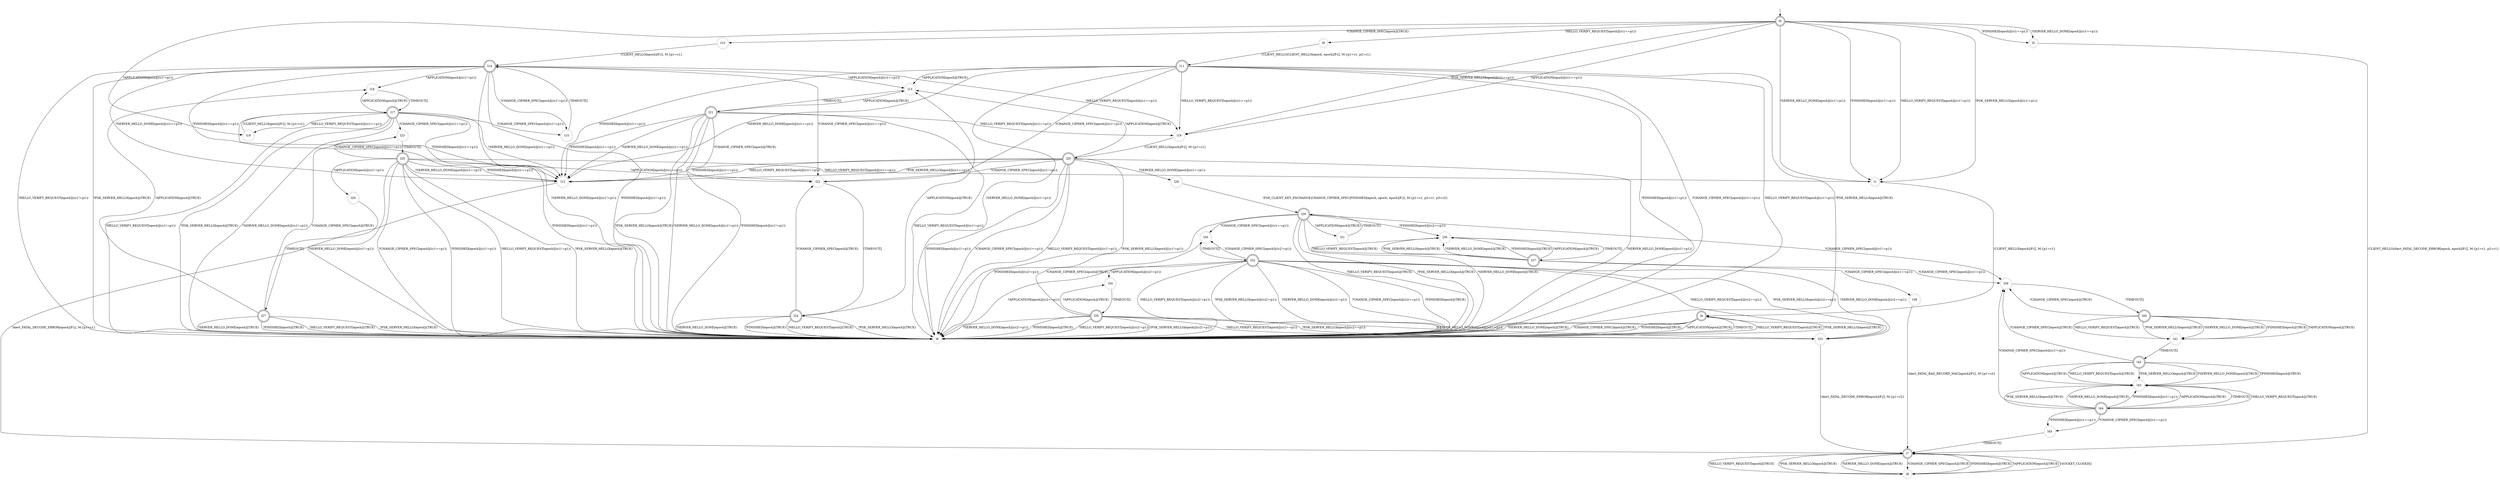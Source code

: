 digraph RA {
"" [shape=none,label=<>]
"l0" [shape=doublecircle ,style=solid]
"l1" [shape=doublecircle ,style=dotted]
"l4" [shape=doublecircle ,style=solid]
"l5" [shape=doublecircle ,style=dotted]
"l6" [shape=doublecircle ,style=dotted]
"l7" [shape=doublecircle ,style=solid]
"l8" [shape=doublecircle ,style=dotted]
"l9" [shape=doublecircle ,style=dotted]
"l10" [shape=doublecircle ,style=dotted]
"l11" [shape=doublecircle ,style=solid]
"l12" [shape=doublecircle ,style=dotted]
"l13" [shape=doublecircle ,style=dotted]
"l14" [shape=doublecircle ,style=solid]
"l15" [shape=doublecircle ,style=dotted]
"l16" [shape=doublecircle ,style=dotted]
"l17" [shape=doublecircle ,style=solid]
"l18" [shape=doublecircle ,style=dotted]
"l19" [shape=doublecircle ,style=dotted]
"l20" [shape=doublecircle ,style=solid]
"l21" [shape=doublecircle ,style=solid]
"l22" [shape=doublecircle ,style=dotted]
"l23" [shape=doublecircle ,style=dotted]
"l24" [shape=doublecircle ,style=solid]
"l25" [shape=doublecircle ,style=solid]
"l26" [shape=doublecircle ,style=dotted]
"l27" [shape=doublecircle ,style=solid]
"l28" [shape=doublecircle ,style=dotted]
"l29" [shape=doublecircle ,style=solid]
"l30" [shape=doublecircle ,style=dotted]
"l31" [shape=doublecircle ,style=dotted]
"l32" [shape=doublecircle ,style=solid]
"l33" [shape=doublecircle ,style=dotted]
"l34" [shape=doublecircle ,style=dotted]
"l35" [shape=doublecircle ,style=solid]
"l36" [shape=doublecircle ,style=dotted]
"l37" [shape=doublecircle ,style=solid]
"l38" [shape=doublecircle ,style=dotted]
"l39" [shape=doublecircle ,style=dotted]
"l40" [shape=doublecircle ,style=solid]
"l41" [shape=doublecircle ,style=dotted]
"l42" [shape=doublecircle ,style=solid]
"l43" [shape=doublecircle ,style=dotted]
"l44" [shape=doublecircle ,style=solid]
"l45" [shape=doublecircle ,style=dotted]
"" -> "l0"
"l0" -> "l1" [label=<?HELLO_VERIFY_REQUEST[epoch]|((c1!=p1))>]
"l0" -> "l9" [label=<?HELLO_VERIFY_REQUEST[epoch]|((c1==p1))>]
"l0" -> "l1" [label=<?PSK_SERVER_HELLO[epoch]|((c1!=p1))>]
"l0" -> "l19" [label=<?PSK_SERVER_HELLO[epoch]|((c1==p1))>]
"l0" -> "l1" [label=<?SERVER_HELLO_DONE[epoch]|((c1!=p1))>]
"l0" -> "l5" [label=<?SERVER_HELLO_DONE[epoch]|((c1==p1))>]
"l0" -> "l1" [label=<?FINISHED[epoch]|((c1!=p1))>]
"l0" -> "l5" [label=<?FINISHED[epoch]|((c1==p1))>]
"l0" -> "l10" [label=<?CHANGE_CIPHER_SPEC[epoch]|(TRUE)>]
"l0" -> "l18" [label=<?APPLICATION[epoch]|((c1!=p1))>]
"l0" -> "l19" [label=<?APPLICATION[epoch]|((c1==p1))>]
"l1" -> "l4" [label=<!CLIENT_HELLO[epoch]/F:[], M:{p1=c1}>]
"l4" -> "l6" [label=<?HELLO_VERIFY_REQUEST[epoch]|(TRUE)>]
"l4" -> "l6" [label=<?PSK_SERVER_HELLO[epoch]|(TRUE)>]
"l4" -> "l6" [label=<?SERVER_HELLO_DONE[epoch]|(TRUE)>]
"l4" -> "l6" [label=<?CHANGE_CIPHER_SPEC[epoch]|(TRUE)>]
"l4" -> "l6" [label=<?FINISHED[epoch]|(TRUE)>]
"l4" -> "l6" [label=<?APPLICATION[epoch]|(TRUE)>]
"l5" -> "l7" [label=<!CLIENT_HELLO|Alert_FATAL_DECODE_ERROR[epoch, epoch]/F:[], M:{p1=c1, p2=c1}>]
"l6" -> "l4" [label=<!TIMEOUT[]>]
"l7" -> "l8" [label=<?HELLO_VERIFY_REQUEST[epoch]|(TRUE)>]
"l7" -> "l8" [label=<?PSK_SERVER_HELLO[epoch]|(TRUE)>]
"l7" -> "l8" [label=<?SERVER_HELLO_DONE[epoch]|(TRUE)>]
"l7" -> "l8" [label=<?CHANGE_CIPHER_SPEC[epoch]|(TRUE)>]
"l7" -> "l8" [label=<?FINISHED[epoch]|(TRUE)>]
"l7" -> "l8" [label=<?APPLICATION[epoch]|(TRUE)>]
"l8" -> "l7" [label=<!SOCKET_CLOSED[]>]
"l9" -> "l11" [label=<!CLIENT_HELLO|CLIENT_HELLO[epoch, epoch]/F:[], M:{p1=c1, p2=c1}>]
"l10" -> "l14" [label=<!CLIENT_HELLO[epoch]/F:[], M:{p1=c1}>]
"l11" -> "l6" [label=<?HELLO_VERIFY_REQUEST[epoch]|((c1!=p1))>]
"l11" -> "l19" [label=<?HELLO_VERIFY_REQUEST[epoch]|((c1==p1))>]
"l11" -> "l6" [label=<?PSK_SERVER_HELLO[epoch]|(TRUE)>]
"l11" -> "l6" [label=<?SERVER_HELLO_DONE[epoch]|((c1!=p1))>]
"l11" -> "l12" [label=<?SERVER_HELLO_DONE[epoch]|((c1==p1))>]
"l11" -> "l6" [label=<?FINISHED[epoch]|((c1!=p1))>]
"l11" -> "l12" [label=<?FINISHED[epoch]|((c1==p1))>]
"l11" -> "l6" [label=<?CHANGE_CIPHER_SPEC[epoch]|((c1==p1))>]
"l11" -> "l22" [label=<?CHANGE_CIPHER_SPEC[epoch]|((c1!=p1))>]
"l11" -> "l13" [label=<?APPLICATION[epoch]|(TRUE)>]
"l12" -> "l7" [label=<!Alert_FATAL_DECODE_ERROR[epoch]/F:[], M:{p1=c1}>]
"l13" -> "l21" [label=<!TIMEOUT[]>]
"l14" -> "l6" [label=<?HELLO_VERIFY_REQUEST[epoch]|((c1!=p1))>]
"l14" -> "l19" [label=<?HELLO_VERIFY_REQUEST[epoch]|((c1==p1))>]
"l14" -> "l6" [label=<?PSK_SERVER_HELLO[epoch]|(TRUE)>]
"l14" -> "l6" [label=<?SERVER_HELLO_DONE[epoch]|((c1!=p1))>]
"l14" -> "l12" [label=<?SERVER_HELLO_DONE[epoch]|((c1==p1))>]
"l14" -> "l6" [label=<?FINISHED[epoch]|((c1!=p1))>]
"l14" -> "l12" [label=<?FINISHED[epoch]|((c1==p1))>]
"l14" -> "l13" [label=<?APPLICATION[epoch]|((c1==p1))>]
"l14" -> "l16" [label=<?APPLICATION[epoch]|((c1!=p1))>]
"l14" -> "l15" [label=<?CHANGE_CIPHER_SPEC[epoch]|((c1!=p1))>]
"l14" -> "l22" [label=<?CHANGE_CIPHER_SPEC[epoch]|((c1==p1))>]
"l15" -> "l14" [label=<!TIMEOUT[]>]
"l16" -> "l17" [label=<!TIMEOUT[]>]
"l17" -> "l6" [label=<?HELLO_VERIFY_REQUEST[epoch]|((c1!=p1))>]
"l17" -> "l18" [label=<?HELLO_VERIFY_REQUEST[epoch]|((c1==p1))>]
"l17" -> "l6" [label=<?PSK_SERVER_HELLO[epoch]|(TRUE)>]
"l17" -> "l6" [label=<?SERVER_HELLO_DONE[epoch]|((c1!=p1))>]
"l17" -> "l12" [label=<?SERVER_HELLO_DONE[epoch]|((c1==p1))>]
"l17" -> "l6" [label=<?FINISHED[epoch]|((c1!=p1))>]
"l17" -> "l12" [label=<?FINISHED[epoch]|((c1==p1))>]
"l17" -> "l15" [label=<?CHANGE_CIPHER_SPEC[epoch]|((c1!=p1))>]
"l17" -> "l23" [label=<?CHANGE_CIPHER_SPEC[epoch]|((c1==p1))>]
"l17" -> "l16" [label=<?APPLICATION[epoch]|(TRUE)>]
"l18" -> "l17" [label=<!CLIENT_HELLO[epoch]/F:[], M:{p1=c1}>]
"l19" -> "l20" [label=<!CLIENT_HELLO[epoch]/F:[], M:{p1=c1}>]
"l20" -> "l6" [label=<?HELLO_VERIFY_REQUEST[epoch]|((c1!=p1))>]
"l20" -> "l12" [label=<?HELLO_VERIFY_REQUEST[epoch]|((c1==p1))>]
"l20" -> "l6" [label=<?PSK_SERVER_HELLO[epoch]|((c1!=p1))>]
"l20" -> "l12" [label=<?PSK_SERVER_HELLO[epoch]|((c1==p1))>]
"l20" -> "l6" [label=<?SERVER_HELLO_DONE[epoch]|((c1!=p1))>]
"l20" -> "l28" [label=<?SERVER_HELLO_DONE[epoch]|((c1==p1))>]
"l20" -> "l6" [label=<?FINISHED[epoch]|((c1!=p1))>]
"l20" -> "l12" [label=<?FINISHED[epoch]|((c1==p1))>]
"l20" -> "l6" [label=<?CHANGE_CIPHER_SPEC[epoch]|((c1==p1))>]
"l20" -> "l22" [label=<?CHANGE_CIPHER_SPEC[epoch]|((c1!=p1))>]
"l20" -> "l13" [label=<?APPLICATION[epoch]|(TRUE)>]
"l21" -> "l6" [label=<?HELLO_VERIFY_REQUEST[epoch]|((c1!=p1))>]
"l21" -> "l19" [label=<?HELLO_VERIFY_REQUEST[epoch]|((c1==p1))>]
"l21" -> "l6" [label=<?PSK_SERVER_HELLO[epoch]|(TRUE)>]
"l21" -> "l6" [label=<?SERVER_HELLO_DONE[epoch]|((c1!=p1))>]
"l21" -> "l12" [label=<?SERVER_HELLO_DONE[epoch]|((c1==p1))>]
"l21" -> "l6" [label=<?FINISHED[epoch]|((c1!=p1))>]
"l21" -> "l12" [label=<?FINISHED[epoch]|((c1==p1))>]
"l21" -> "l13" [label=<?APPLICATION[epoch]|(TRUE)>]
"l21" -> "l22" [label=<?CHANGE_CIPHER_SPEC[epoch]|(TRUE)>]
"l22" -> "l24" [label=<!TIMEOUT[]>]
"l23" -> "l25" [label=<!TIMEOUT[]>]
"l24" -> "l6" [label=<?HELLO_VERIFY_REQUEST[epoch]|(TRUE)>]
"l24" -> "l6" [label=<?PSK_SERVER_HELLO[epoch]|(TRUE)>]
"l24" -> "l6" [label=<?SERVER_HELLO_DONE[epoch]|(TRUE)>]
"l24" -> "l6" [label=<?FINISHED[epoch]|(TRUE)>]
"l24" -> "l13" [label=<?APPLICATION[epoch]|(TRUE)>]
"l24" -> "l22" [label=<?CHANGE_CIPHER_SPEC[epoch]|(TRUE)>]
"l25" -> "l1" [label=<?HELLO_VERIFY_REQUEST[epoch]|((c1==p1))>]
"l25" -> "l6" [label=<?HELLO_VERIFY_REQUEST[epoch]|((c1!=p1))>]
"l25" -> "l6" [label=<?PSK_SERVER_HELLO[epoch]|(TRUE)>]
"l25" -> "l6" [label=<?SERVER_HELLO_DONE[epoch]|((c1!=p1))>]
"l25" -> "l12" [label=<?SERVER_HELLO_DONE[epoch]|((c1==p1))>]
"l25" -> "l6" [label=<?CHANGE_CIPHER_SPEC[epoch]|((c1==p1))>]
"l25" -> "l23" [label=<?CHANGE_CIPHER_SPEC[epoch]|((c1!=p1))>]
"l25" -> "l6" [label=<?FINISHED[epoch]|((c1!=p1))>]
"l25" -> "l12" [label=<?FINISHED[epoch]|((c1==p1))>]
"l25" -> "l22" [label=<?APPLICATION[epoch]|((c1==p1))>]
"l25" -> "l26" [label=<?APPLICATION[epoch]|((c1!=p1))>]
"l26" -> "l27" [label=<!TIMEOUT[]>]
"l27" -> "l6" [label=<?HELLO_VERIFY_REQUEST[epoch]|(TRUE)>]
"l27" -> "l6" [label=<?PSK_SERVER_HELLO[epoch]|(TRUE)>]
"l27" -> "l6" [label=<?SERVER_HELLO_DONE[epoch]|(TRUE)>]
"l27" -> "l6" [label=<?FINISHED[epoch]|(TRUE)>]
"l27" -> "l16" [label=<?APPLICATION[epoch]|(TRUE)>]
"l27" -> "l23" [label=<?CHANGE_CIPHER_SPEC[epoch]|(TRUE)>]
"l28" -> "l29" [label=<!PSK_CLIENT_KEY_EXCHANGE|CHANGE_CIPHER_SPEC|FINISHED[epoch, epoch, epoch]/F:[], M:{p1=c1, p2=c1, p3=c2}>]
"l29" -> "l6" [label=<?HELLO_VERIFY_REQUEST[epoch]|(TRUE)>]
"l29" -> "l6" [label=<?PSK_SERVER_HELLO[epoch]|(TRUE)>]
"l29" -> "l6" [label=<?SERVER_HELLO_DONE[epoch]|(TRUE)>]
"l29" -> "l6" [label=<?FINISHED[epoch]|((c2!=p1))>]
"l29" -> "l36" [label=<?FINISHED[epoch]|((c2==p1))>]
"l29" -> "l30" [label=<?CHANGE_CIPHER_SPEC[epoch]|((c1==p1))>]
"l29" -> "l39" [label=<?CHANGE_CIPHER_SPEC[epoch]|((c1!=p1))>]
"l29" -> "l31" [label=<?APPLICATION[epoch]|(TRUE)>]
"l30" -> "l32" [label=<!TIMEOUT[]>]
"l31" -> "l29" [label=<!TIMEOUT[]>]
"l32" -> "l6" [label=<?HELLO_VERIFY_REQUEST[epoch]|((c2!=p1))>]
"l32" -> "l33" [label=<?HELLO_VERIFY_REQUEST[epoch]|((c2==p1))>]
"l32" -> "l6" [label=<?PSK_SERVER_HELLO[epoch]|((c2!=p1))>]
"l32" -> "l33" [label=<?PSK_SERVER_HELLO[epoch]|((c2==p1))>]
"l32" -> "l6" [label=<?SERVER_HELLO_DONE[epoch]|((c2!=p1))>]
"l32" -> "l33" [label=<?SERVER_HELLO_DONE[epoch]|((c2==p1))>]
"l32" -> "l6" [label=<?CHANGE_CIPHER_SPEC[epoch]|((c2==p1))>]
"l32" -> "l30" [label=<?CHANGE_CIPHER_SPEC[epoch]|((c2!=p1))>]
"l32" -> "l6" [label=<?FINISHED[epoch]|(TRUE)>]
"l32" -> "l6" [label=<?APPLICATION[epoch]|((c2==p1))>]
"l32" -> "l34" [label=<?APPLICATION[epoch]|((c2!=p1))>]
"l33" -> "l7" [label=<!Alert_FATAL_DECODE_ERROR[epoch]/F:[], M:{p1=c2}>]
"l34" -> "l35" [label=<!TIMEOUT[]>]
"l35" -> "l6" [label=<?HELLO_VERIFY_REQUEST[epoch]|((c2!=p1))>]
"l35" -> "l33" [label=<?HELLO_VERIFY_REQUEST[epoch]|((c2==p1))>]
"l35" -> "l6" [label=<?PSK_SERVER_HELLO[epoch]|((c2!=p1))>]
"l35" -> "l33" [label=<?PSK_SERVER_HELLO[epoch]|((c2==p1))>]
"l35" -> "l6" [label=<?SERVER_HELLO_DONE[epoch]|((c2!=p1))>]
"l35" -> "l33" [label=<?SERVER_HELLO_DONE[epoch]|((c2==p1))>]
"l35" -> "l6" [label=<?FINISHED[epoch]|(TRUE)>]
"l35" -> "l30" [label=<?CHANGE_CIPHER_SPEC[epoch]|(TRUE)>]
"l35" -> "l34" [label=<?APPLICATION[epoch]|(TRUE)>]
"l36" -> "l37" [label=<!TIMEOUT[]>]
"l37" -> "l36" [label=<?HELLO_VERIFY_REQUEST[epoch]|(TRUE)>]
"l37" -> "l36" [label=<?PSK_SERVER_HELLO[epoch]|(TRUE)>]
"l37" -> "l36" [label=<?SERVER_HELLO_DONE[epoch]|(TRUE)>]
"l37" -> "l36" [label=<?FINISHED[epoch]|(TRUE)>]
"l37" -> "l36" [label=<?APPLICATION[epoch]|(TRUE)>]
"l37" -> "l38" [label=<?CHANGE_CIPHER_SPEC[epoch]|((c1==p1))>]
"l37" -> "l39" [label=<?CHANGE_CIPHER_SPEC[epoch]|((c1!=p1))>]
"l38" -> "l7" [label=<!Alert_FATAL_BAD_RECORD_MAC[epoch]/F:[], M:{p1=c2}>]
"l39" -> "l40" [label=<!TIMEOUT[]>]
"l40" -> "l39" [label=<?CHANGE_CIPHER_SPEC[epoch]|(TRUE)>]
"l40" -> "l41" [label=<?HELLO_VERIFY_REQUEST[epoch]|(TRUE)>]
"l40" -> "l41" [label=<?PSK_SERVER_HELLO[epoch]|(TRUE)>]
"l40" -> "l41" [label=<?SERVER_HELLO_DONE[epoch]|(TRUE)>]
"l40" -> "l41" [label=<?FINISHED[epoch]|(TRUE)>]
"l40" -> "l41" [label=<?APPLICATION[epoch]|(TRUE)>]
"l41" -> "l42" [label=<!TIMEOUT[]>]
"l42" -> "l39" [label=<?CHANGE_CIPHER_SPEC[epoch]|(TRUE)>]
"l42" -> "l43" [label=<?HELLO_VERIFY_REQUEST[epoch]|(TRUE)>]
"l42" -> "l43" [label=<?PSK_SERVER_HELLO[epoch]|(TRUE)>]
"l42" -> "l43" [label=<?SERVER_HELLO_DONE[epoch]|(TRUE)>]
"l42" -> "l43" [label=<?FINISHED[epoch]|(TRUE)>]
"l42" -> "l43" [label=<?APPLICATION[epoch]|(TRUE)>]
"l43" -> "l44" [label=<!TIMEOUT[]>]
"l44" -> "l39" [label=<?CHANGE_CIPHER_SPEC[epoch]|((c1!=p1))>]
"l44" -> "l45" [label=<?CHANGE_CIPHER_SPEC[epoch]|((c1==p1))>]
"l44" -> "l43" [label=<?HELLO_VERIFY_REQUEST[epoch]|(TRUE)>]
"l44" -> "l43" [label=<?PSK_SERVER_HELLO[epoch]|(TRUE)>]
"l44" -> "l43" [label=<?SERVER_HELLO_DONE[epoch]|(TRUE)>]
"l44" -> "l43" [label=<?FINISHED[epoch]|((c1!=p1))>]
"l44" -> "l45" [label=<?FINISHED[epoch]|((c1==p1))>]
"l44" -> "l43" [label=<?APPLICATION[epoch]|(TRUE)>]
"l45" -> "l7" [label=<!TIMEOUT[]>]
}
